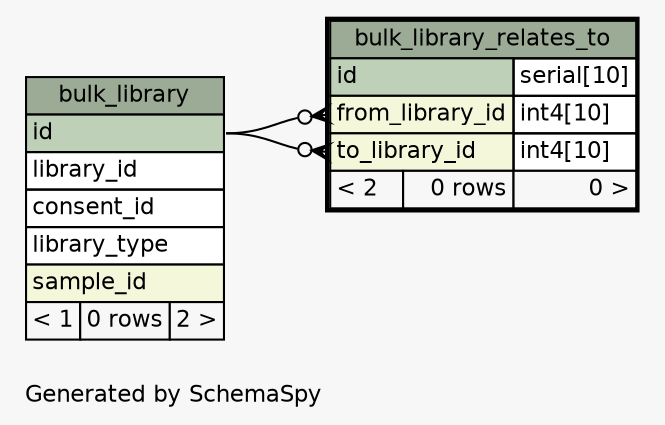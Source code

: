// dot 2.36.0 on Mac OS X 10.9.5
// SchemaSpy rev 590
digraph "oneDegreeRelationshipsDiagram" {
  graph [
    rankdir="RL"
    bgcolor="#f7f7f7"
    label="\nGenerated by SchemaSpy"
    labeljust="l"
    nodesep="0.18"
    ranksep="0.46"
    fontname="Helvetica"
    fontsize="11"
  ];
  node [
    fontname="Helvetica"
    fontsize="11"
    shape="plaintext"
  ];
  edge [
    arrowsize="0.8"
  ];
  "bulk_library_relates_to":"from_library_id":w -> "bulk_library":"id":e [arrowhead=none dir=back arrowtail=crowodot];
  "bulk_library_relates_to":"to_library_id":w -> "bulk_library":"id":e [arrowhead=none dir=back arrowtail=crowodot];
  "bulk_library" [
    label=<
    <TABLE BORDER="0" CELLBORDER="1" CELLSPACING="0" BGCOLOR="#ffffff">
      <TR><TD COLSPAN="3" BGCOLOR="#9bab96" ALIGN="CENTER">bulk_library</TD></TR>
      <TR><TD PORT="id" COLSPAN="3" BGCOLOR="#bed1b8" ALIGN="LEFT">id</TD></TR>
      <TR><TD PORT="library_id" COLSPAN="3" ALIGN="LEFT">library_id</TD></TR>
      <TR><TD PORT="consent_id" COLSPAN="3" ALIGN="LEFT">consent_id</TD></TR>
      <TR><TD PORT="library_type" COLSPAN="3" ALIGN="LEFT">library_type</TD></TR>
      <TR><TD PORT="sample_id" COLSPAN="3" BGCOLOR="#f4f7da" ALIGN="LEFT">sample_id</TD></TR>
      <TR><TD ALIGN="LEFT" BGCOLOR="#f7f7f7">&lt; 1</TD><TD ALIGN="RIGHT" BGCOLOR="#f7f7f7">0 rows</TD><TD ALIGN="RIGHT" BGCOLOR="#f7f7f7">2 &gt;</TD></TR>
    </TABLE>>
    URL="bulk_library.html"
    tooltip="bulk_library"
  ];
  "bulk_library_relates_to" [
    label=<
    <TABLE BORDER="2" CELLBORDER="1" CELLSPACING="0" BGCOLOR="#ffffff">
      <TR><TD COLSPAN="3" BGCOLOR="#9bab96" ALIGN="CENTER">bulk_library_relates_to</TD></TR>
      <TR><TD PORT="id" COLSPAN="2" BGCOLOR="#bed1b8" ALIGN="LEFT">id</TD><TD PORT="id.type" ALIGN="LEFT">serial[10]</TD></TR>
      <TR><TD PORT="from_library_id" COLSPAN="2" BGCOLOR="#f4f7da" ALIGN="LEFT">from_library_id</TD><TD PORT="from_library_id.type" ALIGN="LEFT">int4[10]</TD></TR>
      <TR><TD PORT="to_library_id" COLSPAN="2" BGCOLOR="#f4f7da" ALIGN="LEFT">to_library_id</TD><TD PORT="to_library_id.type" ALIGN="LEFT">int4[10]</TD></TR>
      <TR><TD ALIGN="LEFT" BGCOLOR="#f7f7f7">&lt; 2</TD><TD ALIGN="RIGHT" BGCOLOR="#f7f7f7">0 rows</TD><TD ALIGN="RIGHT" BGCOLOR="#f7f7f7">0 &gt;</TD></TR>
    </TABLE>>
    URL="bulk_library_relates_to.html"
    tooltip="bulk_library_relates_to"
  ];
}

